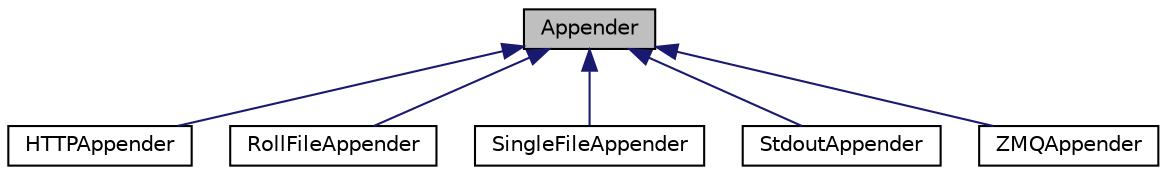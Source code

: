 digraph "Appender"
{
  edge [fontname="Helvetica",fontsize="10",labelfontname="Helvetica",labelfontsize="10"];
  node [fontname="Helvetica",fontsize="10",shape=record];
  Node0 [label="Appender",height=0.2,width=0.4,color="black", fillcolor="grey75", style="filled", fontcolor="black"];
  Node0 -> Node1 [dir="back",color="midnightblue",fontsize="10",style="solid",fontname="Helvetica"];
  Node1 [label="HTTPAppender",height=0.2,width=0.4,color="black", fillcolor="white", style="filled",URL="$classHTTPAppender.html"];
  Node0 -> Node2 [dir="back",color="midnightblue",fontsize="10",style="solid",fontname="Helvetica"];
  Node2 [label="RollFileAppender",height=0.2,width=0.4,color="black", fillcolor="white", style="filled",URL="$classRollFileAppender.html",tooltip="滚动输出到文件 "];
  Node0 -> Node3 [dir="back",color="midnightblue",fontsize="10",style="solid",fontname="Helvetica"];
  Node3 [label="SingleFileAppender",height=0.2,width=0.4,color="black", fillcolor="white", style="filled",URL="$classSingleFileAppender.html",tooltip="输出到指定文件 "];
  Node0 -> Node4 [dir="back",color="midnightblue",fontsize="10",style="solid",fontname="Helvetica"];
  Node4 [label="StdoutAppender",height=0.2,width=0.4,color="black", fillcolor="white", style="filled",URL="$classStdoutAppender.html",tooltip="StdoutAppender输出到控制台 "];
  Node0 -> Node5 [dir="back",color="midnightblue",fontsize="10",style="solid",fontname="Helvetica"];
  Node5 [label="ZMQAppender",height=0.2,width=0.4,color="black", fillcolor="white", style="filled",URL="$classZMQAppender.html"];
}
